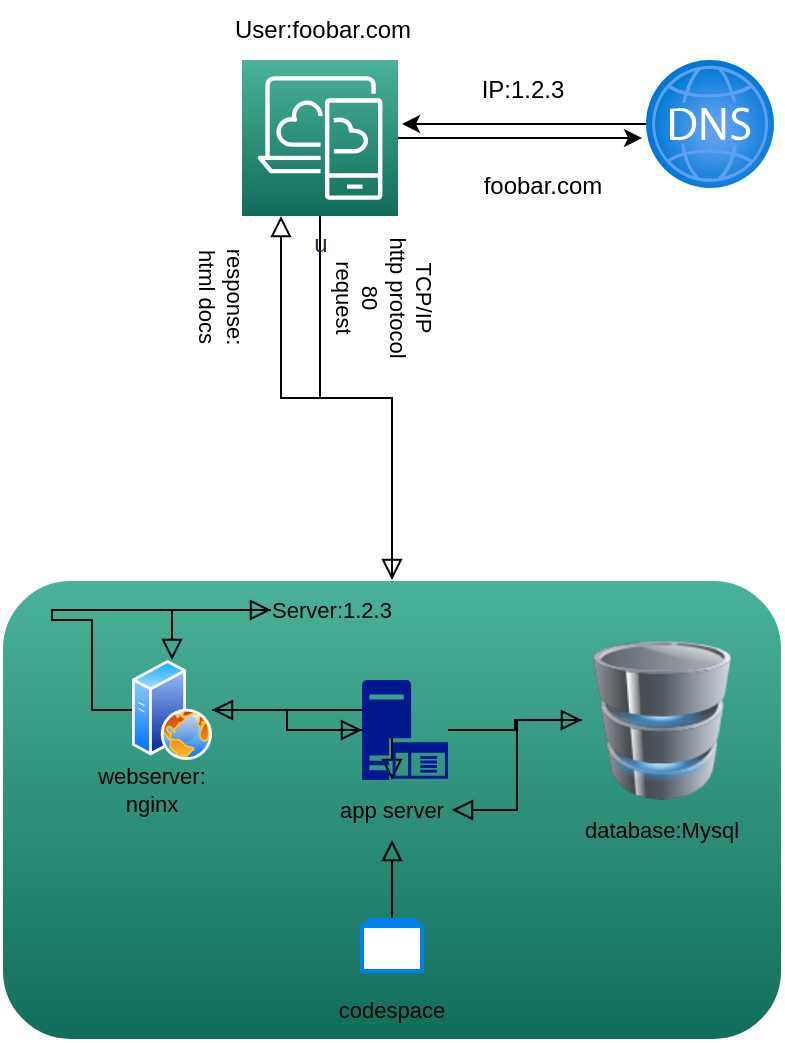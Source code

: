 <mxfile version="21.1.1" type="github">
  <diagram id="C5RBs43oDa-KdzZeNtuy" name="Page-1">
    <mxGraphModel dx="880" dy="452" grid="1" gridSize="10" guides="1" tooltips="1" connect="1" arrows="1" fold="1" page="1" pageScale="1" pageWidth="827" pageHeight="1169" math="0" shadow="0">
      <root>
        <mxCell id="WIyWlLk6GJQsqaUBKTNV-0" />
        <mxCell id="WIyWlLk6GJQsqaUBKTNV-1" parent="WIyWlLk6GJQsqaUBKTNV-0" />
        <mxCell id="SjaqRtaskE_e7vW0ZwbB-1" style="edgeStyle=orthogonalEdgeStyle;rounded=0;orthogonalLoop=1;jettySize=auto;html=1;" edge="1" parent="WIyWlLk6GJQsqaUBKTNV-1" source="SjaqRtaskE_e7vW0ZwbB-0">
          <mxGeometry relative="1" as="geometry">
            <mxPoint x="380" y="79" as="targetPoint" />
          </mxGeometry>
        </mxCell>
        <mxCell id="SjaqRtaskE_e7vW0ZwbB-13" value="" style="edgeStyle=orthogonalEdgeStyle;shape=connector;rounded=0;orthogonalLoop=1;jettySize=auto;html=1;shadow=0;labelBackgroundColor=none;strokeColor=default;strokeWidth=1;fontFamily=Helvetica;fontSize=11;fontColor=default;endArrow=block;endFill=0;endSize=8;" edge="1" parent="WIyWlLk6GJQsqaUBKTNV-1" source="SjaqRtaskE_e7vW0ZwbB-0" target="SjaqRtaskE_e7vW0ZwbB-12">
          <mxGeometry relative="1" as="geometry" />
        </mxCell>
        <mxCell id="SjaqRtaskE_e7vW0ZwbB-0" value="u" style="sketch=0;points=[[0,0,0],[0.25,0,0],[0.5,0,0],[0.75,0,0],[1,0,0],[0,1,0],[0.25,1,0],[0.5,1,0],[0.75,1,0],[1,1,0],[0,0.25,0],[0,0.5,0],[0,0.75,0],[1,0.25,0],[1,0.5,0],[1,0.75,0]];outlineConnect=0;fontColor=#232F3E;gradientColor=#4AB29A;gradientDirection=north;fillColor=#116D5B;strokeColor=#ffffff;dashed=0;verticalLabelPosition=bottom;verticalAlign=top;align=center;html=1;fontSize=12;fontStyle=0;aspect=fixed;shape=mxgraph.aws4.resourceIcon;resIcon=mxgraph.aws4.desktop_and_app_streaming;" vertex="1" parent="WIyWlLk6GJQsqaUBKTNV-1">
          <mxGeometry x="180" y="40" width="78" height="78" as="geometry" />
        </mxCell>
        <mxCell id="SjaqRtaskE_e7vW0ZwbB-3" style="edgeStyle=orthogonalEdgeStyle;rounded=0;orthogonalLoop=1;jettySize=auto;html=1;" edge="1" parent="WIyWlLk6GJQsqaUBKTNV-1" source="SjaqRtaskE_e7vW0ZwbB-2">
          <mxGeometry relative="1" as="geometry">
            <mxPoint x="260" y="72" as="targetPoint" />
          </mxGeometry>
        </mxCell>
        <mxCell id="SjaqRtaskE_e7vW0ZwbB-2" value="" style="image;aspect=fixed;html=1;points=[];align=center;fontSize=12;image=img/lib/azure2/networking/DNS_Zones.svg;" vertex="1" parent="WIyWlLk6GJQsqaUBKTNV-1">
          <mxGeometry x="382" y="40" width="64" height="64" as="geometry" />
        </mxCell>
        <mxCell id="SjaqRtaskE_e7vW0ZwbB-4" value="foobar.com" style="text;html=1;align=center;verticalAlign=middle;resizable=0;points=[];autosize=1;strokeColor=none;fillColor=none;" vertex="1" parent="WIyWlLk6GJQsqaUBKTNV-1">
          <mxGeometry x="290" y="88" width="80" height="30" as="geometry" />
        </mxCell>
        <mxCell id="SjaqRtaskE_e7vW0ZwbB-5" value="IP:1.2.3" style="text;html=1;align=center;verticalAlign=middle;resizable=0;points=[];autosize=1;strokeColor=none;fillColor=none;" vertex="1" parent="WIyWlLk6GJQsqaUBKTNV-1">
          <mxGeometry x="290" y="40" width="60" height="30" as="geometry" />
        </mxCell>
        <mxCell id="SjaqRtaskE_e7vW0ZwbB-6" value="User:foobar.com" style="text;html=1;align=center;verticalAlign=middle;resizable=0;points=[];autosize=1;strokeColor=none;fillColor=none;" vertex="1" parent="WIyWlLk6GJQsqaUBKTNV-1">
          <mxGeometry x="165" y="10" width="110" height="30" as="geometry" />
        </mxCell>
        <mxCell id="SjaqRtaskE_e7vW0ZwbB-32" style="edgeStyle=orthogonalEdgeStyle;shape=connector;rounded=0;orthogonalLoop=1;jettySize=auto;html=1;shadow=0;labelBackgroundColor=none;strokeColor=default;strokeWidth=1;fontFamily=Helvetica;fontSize=11;fontColor=default;endArrow=block;endFill=0;endSize=8;entryX=0.25;entryY=1;entryDx=0;entryDy=0;entryPerimeter=0;" edge="1" parent="WIyWlLk6GJQsqaUBKTNV-1" source="SjaqRtaskE_e7vW0ZwbB-12" target="SjaqRtaskE_e7vW0ZwbB-0">
          <mxGeometry relative="1" as="geometry">
            <mxPoint x="200" y="130" as="targetPoint" />
          </mxGeometry>
        </mxCell>
        <mxCell id="SjaqRtaskE_e7vW0ZwbB-12" value="" style="rounded=1;whiteSpace=wrap;html=1;verticalAlign=top;fillColor=#116D5B;strokeColor=#ffffff;fontColor=#232F3E;sketch=0;gradientColor=#4AB29A;gradientDirection=north;dashed=0;fontStyle=0;" vertex="1" parent="WIyWlLk6GJQsqaUBKTNV-1">
          <mxGeometry x="60" y="300" width="390" height="230" as="geometry" />
        </mxCell>
        <mxCell id="SjaqRtaskE_e7vW0ZwbB-15" value="codespace" style="text;html=1;strokeColor=none;fillColor=none;align=center;verticalAlign=middle;whiteSpace=wrap;rounded=0;fontSize=11;fontFamily=Helvetica;fontColor=default;" vertex="1" parent="WIyWlLk6GJQsqaUBKTNV-1">
          <mxGeometry x="225" y="500" width="60" height="30" as="geometry" />
        </mxCell>
        <mxCell id="SjaqRtaskE_e7vW0ZwbB-35" value="" style="edgeStyle=orthogonalEdgeStyle;shape=connector;rounded=0;orthogonalLoop=1;jettySize=auto;html=1;shadow=0;labelBackgroundColor=none;strokeColor=default;strokeWidth=1;fontFamily=Helvetica;fontSize=11;fontColor=default;endArrow=block;endFill=0;endSize=8;" edge="1" parent="WIyWlLk6GJQsqaUBKTNV-1" source="SjaqRtaskE_e7vW0ZwbB-16" target="SjaqRtaskE_e7vW0ZwbB-17">
          <mxGeometry relative="1" as="geometry" />
        </mxCell>
        <mxCell id="SjaqRtaskE_e7vW0ZwbB-16" value="Server:1.2.3" style="text;html=1;strokeColor=none;fillColor=none;align=center;verticalAlign=middle;whiteSpace=wrap;rounded=0;fontSize=11;fontFamily=Helvetica;fontColor=default;" vertex="1" parent="WIyWlLk6GJQsqaUBKTNV-1">
          <mxGeometry x="194.5" y="300" width="60" height="30" as="geometry" />
        </mxCell>
        <mxCell id="SjaqRtaskE_e7vW0ZwbB-21" value="" style="edgeStyle=orthogonalEdgeStyle;shape=connector;rounded=0;orthogonalLoop=1;jettySize=auto;html=1;shadow=0;labelBackgroundColor=none;strokeColor=default;strokeWidth=1;fontFamily=Helvetica;fontSize=11;fontColor=default;endArrow=block;endFill=0;endSize=8;" edge="1" parent="WIyWlLk6GJQsqaUBKTNV-1" source="SjaqRtaskE_e7vW0ZwbB-17" target="SjaqRtaskE_e7vW0ZwbB-19">
          <mxGeometry relative="1" as="geometry" />
        </mxCell>
        <mxCell id="SjaqRtaskE_e7vW0ZwbB-36" value="" style="edgeStyle=orthogonalEdgeStyle;shape=connector;rounded=0;orthogonalLoop=1;jettySize=auto;html=1;shadow=0;labelBackgroundColor=none;strokeColor=default;strokeWidth=1;fontFamily=Helvetica;fontSize=11;fontColor=default;endArrow=block;endFill=0;endSize=8;" edge="1" parent="WIyWlLk6GJQsqaUBKTNV-1" source="SjaqRtaskE_e7vW0ZwbB-17" target="SjaqRtaskE_e7vW0ZwbB-23">
          <mxGeometry relative="1" as="geometry" />
        </mxCell>
        <mxCell id="SjaqRtaskE_e7vW0ZwbB-38" value="" style="edgeStyle=orthogonalEdgeStyle;shape=connector;rounded=0;orthogonalLoop=1;jettySize=auto;html=1;shadow=0;labelBackgroundColor=none;strokeColor=default;strokeWidth=1;fontFamily=Helvetica;fontSize=11;fontColor=default;endArrow=block;endFill=0;endSize=8;" edge="1" parent="WIyWlLk6GJQsqaUBKTNV-1" source="SjaqRtaskE_e7vW0ZwbB-17" target="SjaqRtaskE_e7vW0ZwbB-16">
          <mxGeometry relative="1" as="geometry">
            <mxPoint x="85" y="365" as="targetPoint" />
            <Array as="points">
              <mxPoint x="105" y="365" />
              <mxPoint x="105" y="320" />
              <mxPoint x="85" y="320" />
              <mxPoint x="85" y="315" />
            </Array>
          </mxGeometry>
        </mxCell>
        <mxCell id="SjaqRtaskE_e7vW0ZwbB-17" value="" style="image;aspect=fixed;perimeter=ellipsePerimeter;html=1;align=center;shadow=0;dashed=0;spacingTop=3;image=img/lib/active_directory/web_server.svg;fontFamily=Helvetica;fontSize=11;fontColor=default;" vertex="1" parent="WIyWlLk6GJQsqaUBKTNV-1">
          <mxGeometry x="125" y="340" width="40" height="50" as="geometry" />
        </mxCell>
        <mxCell id="SjaqRtaskE_e7vW0ZwbB-18" value="webserver:&lt;br&gt;nginx" style="text;html=1;strokeColor=none;fillColor=none;align=center;verticalAlign=middle;whiteSpace=wrap;rounded=0;fontSize=11;fontFamily=Helvetica;fontColor=default;" vertex="1" parent="WIyWlLk6GJQsqaUBKTNV-1">
          <mxGeometry x="105" y="390" width="60" height="30" as="geometry" />
        </mxCell>
        <mxCell id="SjaqRtaskE_e7vW0ZwbB-20" style="edgeStyle=orthogonalEdgeStyle;shape=connector;rounded=0;orthogonalLoop=1;jettySize=auto;html=1;shadow=0;labelBackgroundColor=none;strokeColor=default;strokeWidth=1;fontFamily=Helvetica;fontSize=11;fontColor=default;endArrow=block;endFill=0;endSize=8;" edge="1" parent="WIyWlLk6GJQsqaUBKTNV-1" source="SjaqRtaskE_e7vW0ZwbB-19" target="SjaqRtaskE_e7vW0ZwbB-17">
          <mxGeometry relative="1" as="geometry" />
        </mxCell>
        <mxCell id="SjaqRtaskE_e7vW0ZwbB-31" style="edgeStyle=orthogonalEdgeStyle;shape=connector;rounded=0;orthogonalLoop=1;jettySize=auto;html=1;shadow=0;labelBackgroundColor=none;strokeColor=default;strokeWidth=1;fontFamily=Helvetica;fontSize=11;fontColor=default;endArrow=block;endFill=0;endSize=8;" edge="1" parent="WIyWlLk6GJQsqaUBKTNV-1" source="SjaqRtaskE_e7vW0ZwbB-19" target="SjaqRtaskE_e7vW0ZwbB-22">
          <mxGeometry relative="1" as="geometry" />
        </mxCell>
        <mxCell id="SjaqRtaskE_e7vW0ZwbB-19" value="" style="sketch=0;aspect=fixed;pointerEvents=1;shadow=0;dashed=0;html=1;strokeColor=none;labelPosition=center;verticalLabelPosition=bottom;verticalAlign=top;align=center;fillColor=#00188D;shape=mxgraph.mscae.enterprise.application_server;fontFamily=Helvetica;fontSize=11;fontColor=default;" vertex="1" parent="WIyWlLk6GJQsqaUBKTNV-1">
          <mxGeometry x="240" y="350" width="43" height="50" as="geometry" />
        </mxCell>
        <mxCell id="SjaqRtaskE_e7vW0ZwbB-28" value="" style="edgeStyle=orthogonalEdgeStyle;shape=connector;rounded=0;orthogonalLoop=1;jettySize=auto;html=1;shadow=0;labelBackgroundColor=none;strokeColor=default;strokeWidth=1;fontFamily=Helvetica;fontSize=11;fontColor=default;endArrow=block;endFill=0;endSize=8;" edge="1" parent="WIyWlLk6GJQsqaUBKTNV-1" source="SjaqRtaskE_e7vW0ZwbB-22" target="SjaqRtaskE_e7vW0ZwbB-23">
          <mxGeometry relative="1" as="geometry" />
        </mxCell>
        <mxCell id="SjaqRtaskE_e7vW0ZwbB-22" value="" style="image;html=1;image=img/lib/clip_art/computers/Database_128x128.png;fontFamily=Helvetica;fontSize=11;fontColor=default;" vertex="1" parent="WIyWlLk6GJQsqaUBKTNV-1">
          <mxGeometry x="350" y="330" width="80" height="80" as="geometry" />
        </mxCell>
        <mxCell id="SjaqRtaskE_e7vW0ZwbB-23" value="app server" style="text;html=1;strokeColor=none;fillColor=none;align=center;verticalAlign=middle;whiteSpace=wrap;rounded=0;fontSize=11;fontFamily=Helvetica;fontColor=default;" vertex="1" parent="WIyWlLk6GJQsqaUBKTNV-1">
          <mxGeometry x="225" y="400" width="60" height="30" as="geometry" />
        </mxCell>
        <mxCell id="SjaqRtaskE_e7vW0ZwbB-24" value="database:Mysql" style="text;html=1;strokeColor=none;fillColor=none;align=center;verticalAlign=middle;whiteSpace=wrap;rounded=0;fontSize=11;fontFamily=Helvetica;fontColor=default;" vertex="1" parent="WIyWlLk6GJQsqaUBKTNV-1">
          <mxGeometry x="360" y="410" width="60" height="30" as="geometry" />
        </mxCell>
        <mxCell id="SjaqRtaskE_e7vW0ZwbB-27" value="" style="edgeStyle=orthogonalEdgeStyle;shape=connector;rounded=0;orthogonalLoop=1;jettySize=auto;html=1;shadow=0;labelBackgroundColor=none;strokeColor=default;strokeWidth=1;fontFamily=Helvetica;fontSize=11;fontColor=default;endArrow=block;endFill=0;endSize=8;" edge="1" parent="WIyWlLk6GJQsqaUBKTNV-1" source="SjaqRtaskE_e7vW0ZwbB-25" target="SjaqRtaskE_e7vW0ZwbB-23">
          <mxGeometry relative="1" as="geometry" />
        </mxCell>
        <mxCell id="SjaqRtaskE_e7vW0ZwbB-25" value="" style="html=1;verticalLabelPosition=bottom;align=center;labelBackgroundColor=#ffffff;verticalAlign=top;strokeWidth=2;strokeColor=#0080F0;shadow=0;dashed=0;shape=mxgraph.ios7.icons.folders;fontFamily=Helvetica;fontSize=11;fontColor=default;" vertex="1" parent="WIyWlLk6GJQsqaUBKTNV-1">
          <mxGeometry x="240" y="470" width="30" height="25.5" as="geometry" />
        </mxCell>
        <mxCell id="SjaqRtaskE_e7vW0ZwbB-33" value="TCP/IP&lt;br&gt;http protocol&lt;br&gt;80&lt;br&gt;request" style="text;html=1;strokeColor=none;fillColor=none;align=center;verticalAlign=middle;whiteSpace=wrap;rounded=0;fontSize=11;fontFamily=Helvetica;fontColor=default;rotation=90;" vertex="1" parent="WIyWlLk6GJQsqaUBKTNV-1">
          <mxGeometry x="216.5" y="133.5" width="70" height="50" as="geometry" />
        </mxCell>
        <mxCell id="SjaqRtaskE_e7vW0ZwbB-34" value="response:&lt;br&gt;html docs" style="text;html=1;strokeColor=none;fillColor=none;align=center;verticalAlign=middle;whiteSpace=wrap;rounded=0;fontSize=11;fontFamily=Helvetica;fontColor=default;rotation=90;" vertex="1" parent="WIyWlLk6GJQsqaUBKTNV-1">
          <mxGeometry x="140" y="143.5" width="60" height="30" as="geometry" />
        </mxCell>
      </root>
    </mxGraphModel>
  </diagram>
</mxfile>
